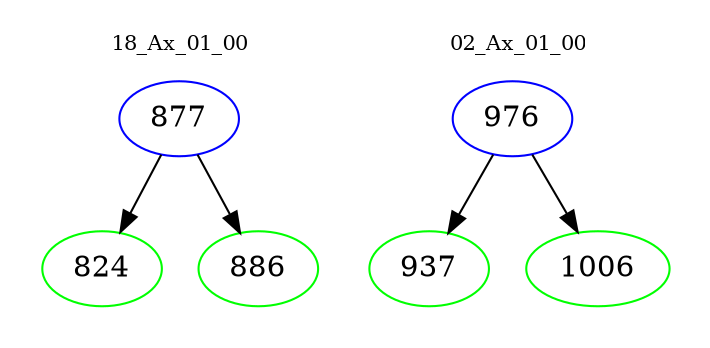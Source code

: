 digraph{
subgraph cluster_0 {
color = white
label = "18_Ax_01_00";
fontsize=10;
T0_877 [label="877", color="blue"]
T0_877 -> T0_824 [color="black"]
T0_824 [label="824", color="green"]
T0_877 -> T0_886 [color="black"]
T0_886 [label="886", color="green"]
}
subgraph cluster_1 {
color = white
label = "02_Ax_01_00";
fontsize=10;
T1_976 [label="976", color="blue"]
T1_976 -> T1_937 [color="black"]
T1_937 [label="937", color="green"]
T1_976 -> T1_1006 [color="black"]
T1_1006 [label="1006", color="green"]
}
}

